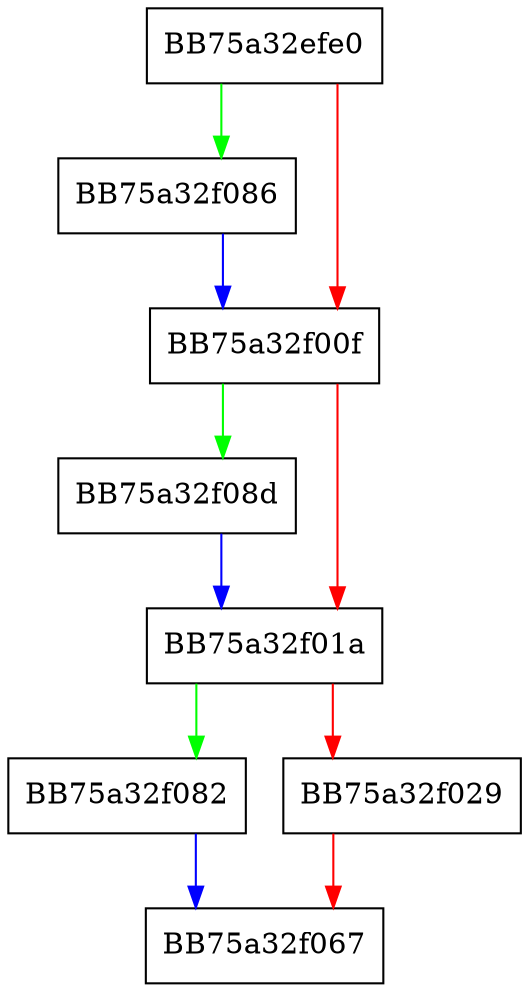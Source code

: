 digraph init {
  node [shape="box"];
  graph [splines=ortho];
  BB75a32efe0 -> BB75a32f086 [color="green"];
  BB75a32efe0 -> BB75a32f00f [color="red"];
  BB75a32f00f -> BB75a32f08d [color="green"];
  BB75a32f00f -> BB75a32f01a [color="red"];
  BB75a32f01a -> BB75a32f082 [color="green"];
  BB75a32f01a -> BB75a32f029 [color="red"];
  BB75a32f029 -> BB75a32f067 [color="red"];
  BB75a32f082 -> BB75a32f067 [color="blue"];
  BB75a32f086 -> BB75a32f00f [color="blue"];
  BB75a32f08d -> BB75a32f01a [color="blue"];
}